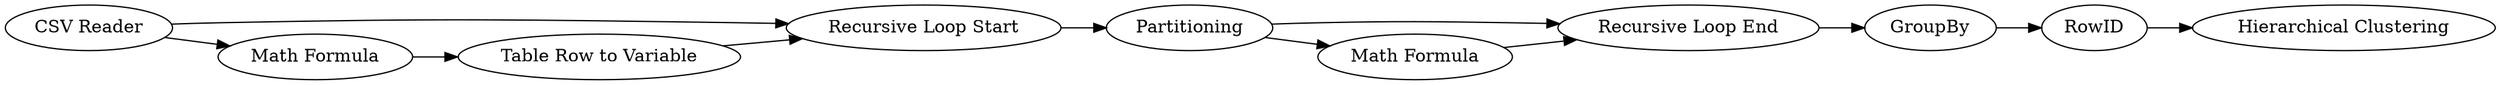 digraph {
	"-561116951547510278_34" [label="Hierarchical Clustering"]
	"-561116951547510278_32" [label="Recursive Loop Start"]
	"-561116951547510278_3" [label="CSV Reader"]
	"-561116951547510278_4" [label="Math Formula"]
	"-561116951547510278_33" [label="Recursive Loop End"]
	"-561116951547510278_7" [label="Table Row to Variable"]
	"-561116951547510278_35" [label=RowID]
	"-561116951547510278_37" [label="Math Formula"]
	"-561116951547510278_36" [label=GroupBy]
	"-561116951547510278_28" [label=Partitioning]
	"-561116951547510278_3" -> "-561116951547510278_32"
	"-561116951547510278_7" -> "-561116951547510278_32"
	"-561116951547510278_3" -> "-561116951547510278_4"
	"-561116951547510278_28" -> "-561116951547510278_37"
	"-561116951547510278_28" -> "-561116951547510278_33"
	"-561116951547510278_36" -> "-561116951547510278_35"
	"-561116951547510278_33" -> "-561116951547510278_36"
	"-561116951547510278_4" -> "-561116951547510278_7"
	"-561116951547510278_37" -> "-561116951547510278_33"
	"-561116951547510278_32" -> "-561116951547510278_28"
	"-561116951547510278_35" -> "-561116951547510278_34"
	rankdir=LR
}
